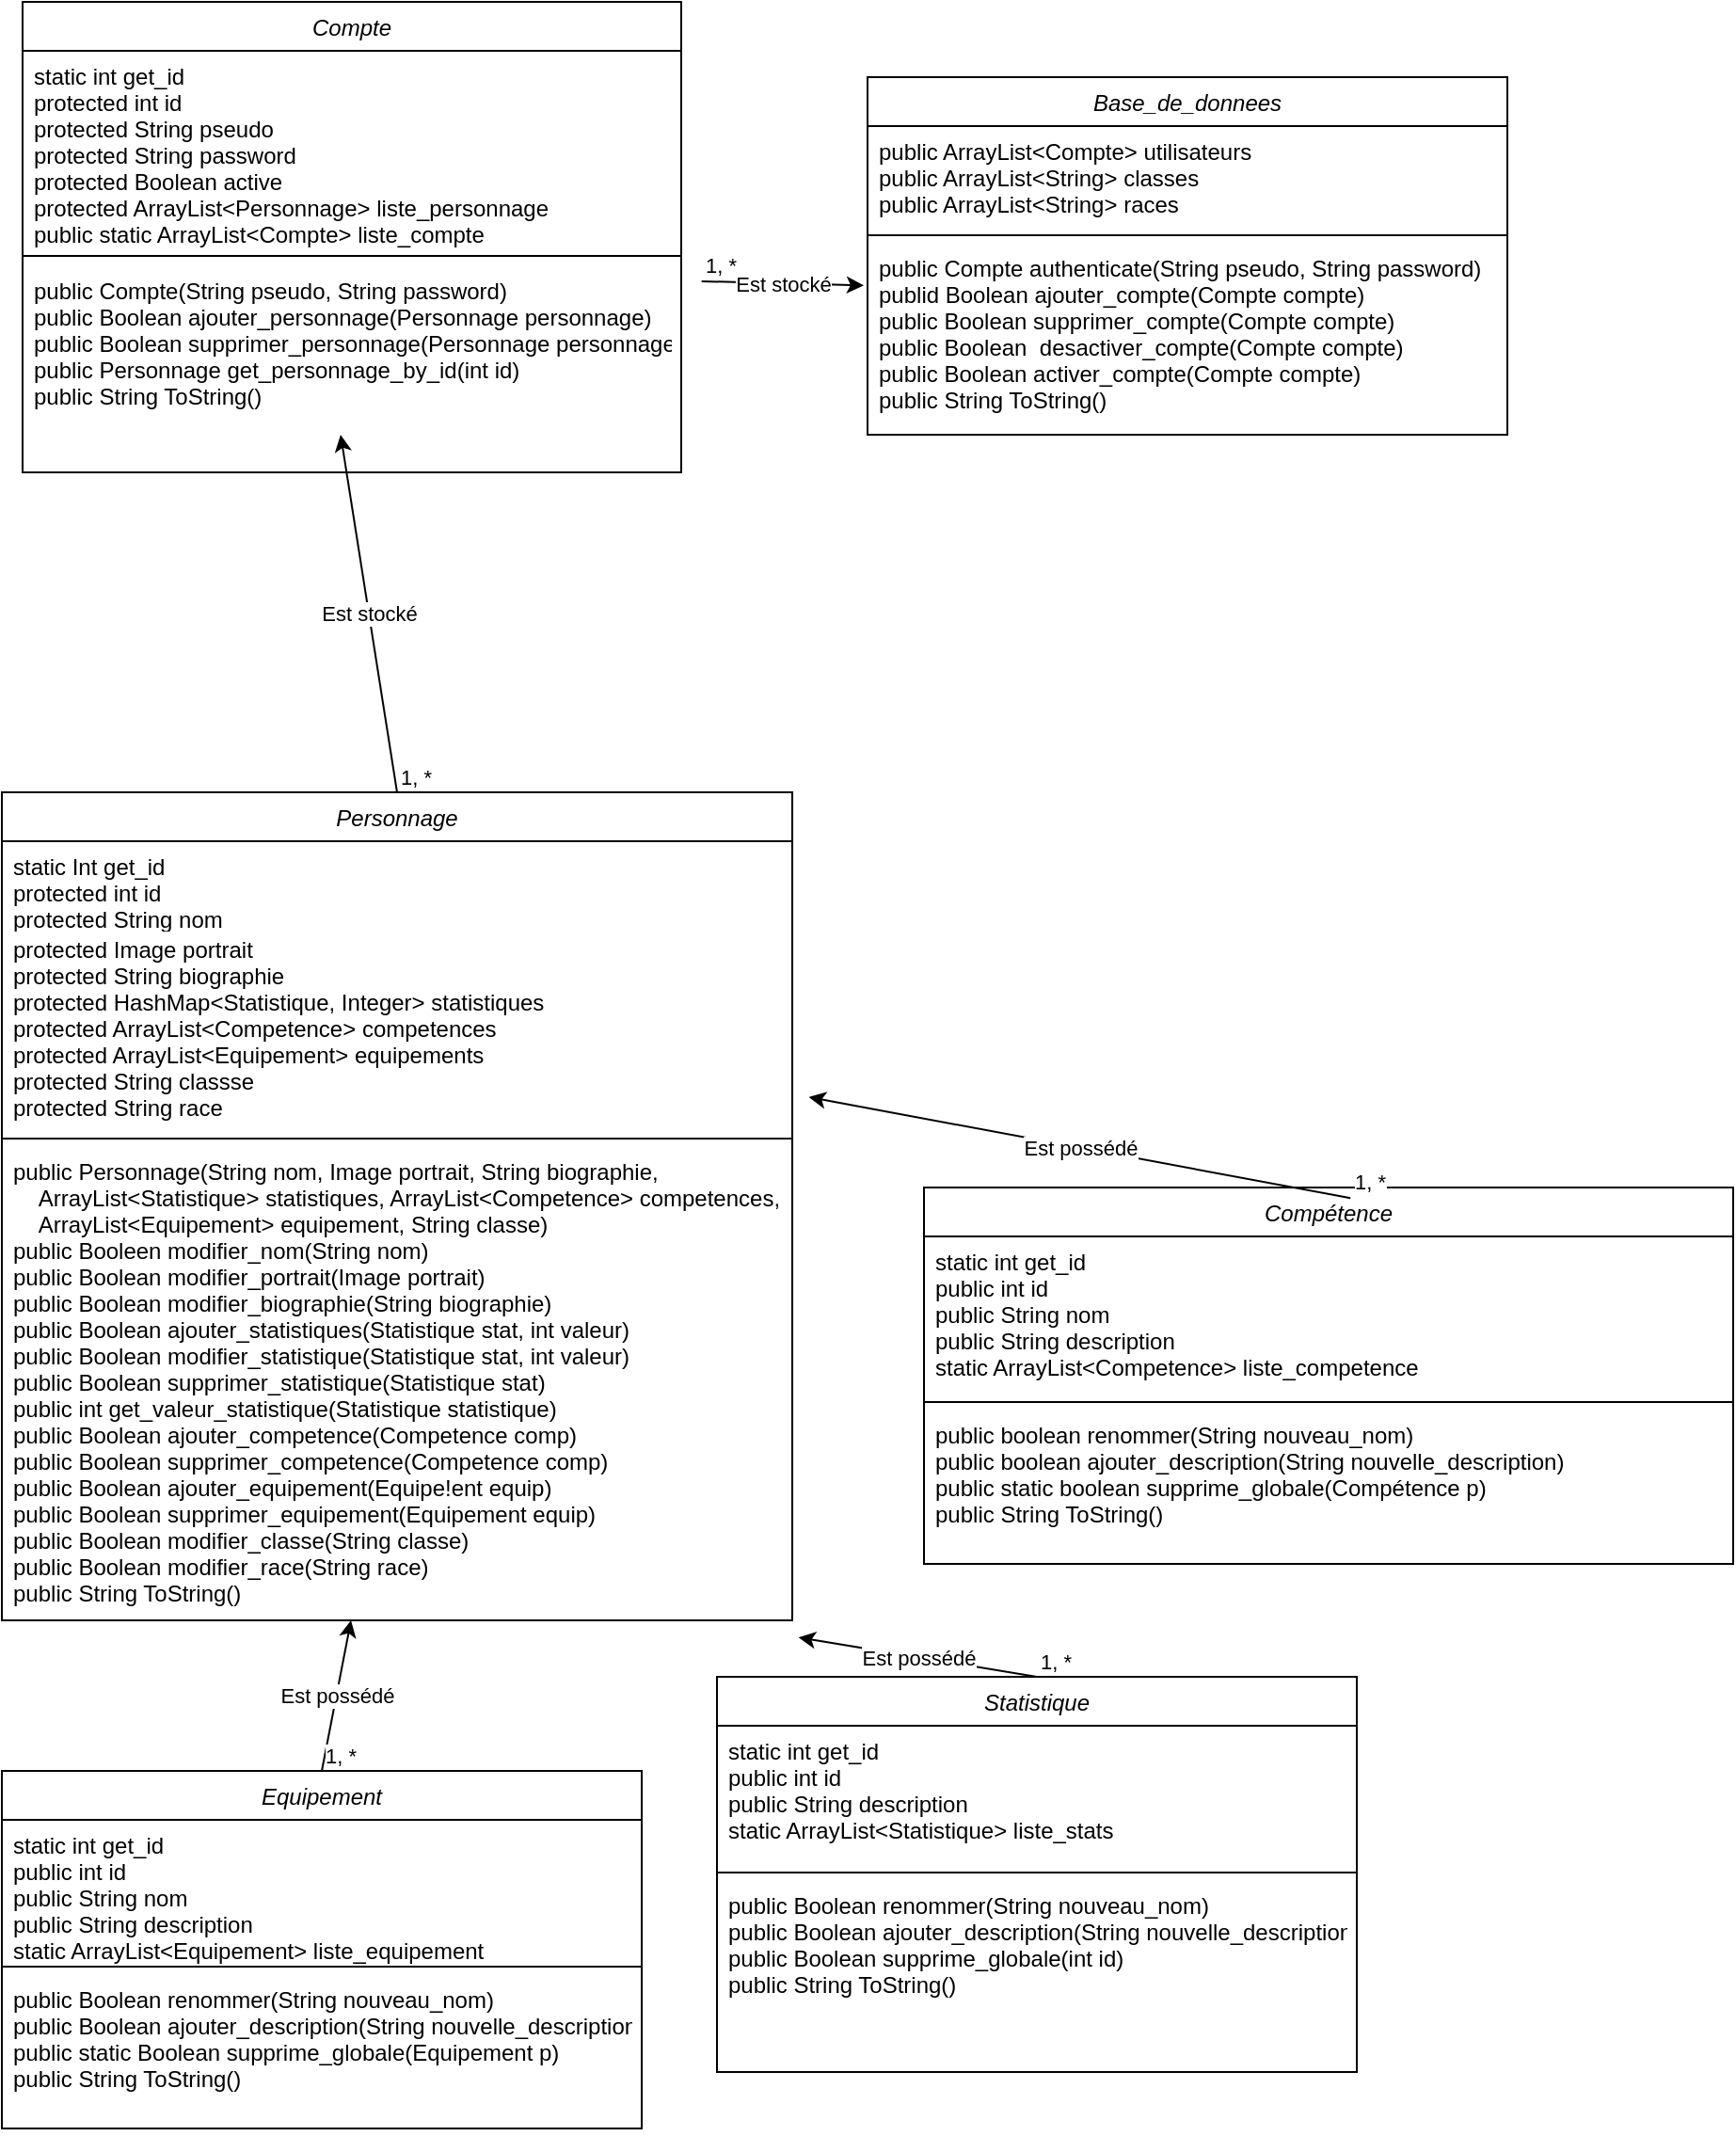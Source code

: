 <mxfile version="26.1.0">
  <diagram name="Page-1" id="15wc1YLHm22dBf-tsg1X">
    <mxGraphModel dx="1674" dy="745" grid="1" gridSize="10" guides="1" tooltips="1" connect="1" arrows="1" fold="1" page="1" pageScale="1" pageWidth="827" pageHeight="1169" math="0" shadow="0">
      <root>
        <mxCell id="0" />
        <mxCell id="1" parent="0" />
        <mxCell id="cU2f4Sk95D5eC3c2W2ez-1" value="Compte" style="swimlane;fontStyle=2;align=center;verticalAlign=top;childLayout=stackLayout;horizontal=1;startSize=26;horizontalStack=0;resizeParent=1;resizeLast=0;collapsible=1;marginBottom=0;rounded=0;shadow=0;strokeWidth=1;" vertex="1" parent="1">
          <mxGeometry x="51" y="140" width="350" height="250" as="geometry">
            <mxRectangle x="230" y="140" width="160" height="26" as="alternateBounds" />
          </mxGeometry>
        </mxCell>
        <mxCell id="cU2f4Sk95D5eC3c2W2ez-2" value="static int get_id&#xa;protected int id&#xa;protected String pseudo&#xa;protected String password&#xa;protected Boolean active&#xa;protected ArrayList&lt;Personnage&gt; liste_personnage&#xa;public static ArrayList&lt;Compte&gt; liste_compte" style="text;align=left;verticalAlign=top;spacingLeft=4;spacingRight=4;overflow=hidden;rotatable=0;points=[[0,0.5],[1,0.5]];portConstraint=eastwest;" vertex="1" parent="cU2f4Sk95D5eC3c2W2ez-1">
          <mxGeometry y="26" width="350" height="104" as="geometry" />
        </mxCell>
        <mxCell id="cU2f4Sk95D5eC3c2W2ez-3" value="" style="line;html=1;strokeWidth=1;align=left;verticalAlign=middle;spacingTop=-1;spacingLeft=3;spacingRight=3;rotatable=0;labelPosition=right;points=[];portConstraint=eastwest;" vertex="1" parent="cU2f4Sk95D5eC3c2W2ez-1">
          <mxGeometry y="130" width="350" height="10" as="geometry" />
        </mxCell>
        <mxCell id="cU2f4Sk95D5eC3c2W2ez-4" value="public Compte(String pseudo, String password)&#xa;public Boolean ajouter_personnage(Personnage personnage)&#xa;public Boolean supprimer_personnage(Personnage personnage)&#xa;public Personnage get_personnage_by_id(int id)&#xa;public String ToString()" style="text;align=left;verticalAlign=top;spacingLeft=4;spacingRight=4;overflow=hidden;rotatable=0;points=[[0,0.5],[1,0.5]];portConstraint=eastwest;" vertex="1" parent="cU2f4Sk95D5eC3c2W2ez-1">
          <mxGeometry y="140" width="350" height="110" as="geometry" />
        </mxCell>
        <mxCell id="cU2f4Sk95D5eC3c2W2ez-5" value="Base_de_donnees" style="swimlane;fontStyle=2;align=center;verticalAlign=top;childLayout=stackLayout;horizontal=1;startSize=26;horizontalStack=0;resizeParent=1;resizeLast=0;collapsible=1;marginBottom=0;rounded=0;shadow=0;strokeWidth=1;" vertex="1" parent="1">
          <mxGeometry x="500" y="180" width="340" height="190" as="geometry">
            <mxRectangle x="470" y="160" width="160" height="26" as="alternateBounds" />
          </mxGeometry>
        </mxCell>
        <mxCell id="cU2f4Sk95D5eC3c2W2ez-6" value="public ArrayList&lt;Compte&gt; utilisateurs&#xa;public ArrayList&lt;String&gt; classes&#xa;public ArrayList&lt;String&gt; races" style="text;align=left;verticalAlign=top;spacingLeft=4;spacingRight=4;overflow=hidden;rotatable=0;points=[[0,0.5],[1,0.5]];portConstraint=eastwest;" vertex="1" parent="cU2f4Sk95D5eC3c2W2ez-5">
          <mxGeometry y="26" width="340" height="54" as="geometry" />
        </mxCell>
        <mxCell id="cU2f4Sk95D5eC3c2W2ez-7" value="" style="line;html=1;strokeWidth=1;align=left;verticalAlign=middle;spacingTop=-1;spacingLeft=3;spacingRight=3;rotatable=0;labelPosition=right;points=[];portConstraint=eastwest;" vertex="1" parent="cU2f4Sk95D5eC3c2W2ez-5">
          <mxGeometry y="80" width="340" height="8" as="geometry" />
        </mxCell>
        <mxCell id="cU2f4Sk95D5eC3c2W2ez-8" value="public Compte authenticate(String pseudo, String password)&#xa;publid Boolean ajouter_compte(Compte compte)&#xa;public Boolean supprimer_compte(Compte compte)&#xa;public Boolean  desactiver_compte(Compte compte)&#xa;public Boolean activer_compte(Compte compte)&#xa;public String ToString()" style="text;align=left;verticalAlign=top;spacingLeft=4;spacingRight=4;overflow=hidden;rotatable=0;points=[[0,0.5],[1,0.5]];portConstraint=eastwest;" vertex="1" parent="cU2f4Sk95D5eC3c2W2ez-5">
          <mxGeometry y="88" width="340" height="102" as="geometry" />
        </mxCell>
        <mxCell id="cU2f4Sk95D5eC3c2W2ez-9" value="Personnage" style="swimlane;fontStyle=2;align=center;verticalAlign=top;childLayout=stackLayout;horizontal=1;startSize=26;horizontalStack=0;resizeParent=1;resizeLast=0;collapsible=1;marginBottom=0;rounded=0;shadow=0;strokeWidth=1;" vertex="1" parent="1">
          <mxGeometry x="40" y="560" width="420" height="440" as="geometry">
            <mxRectangle x="230" y="140" width="160" height="26" as="alternateBounds" />
          </mxGeometry>
        </mxCell>
        <mxCell id="cU2f4Sk95D5eC3c2W2ez-10" value="static Int get_id&#xa;protected int id&#xa;protected String nom" style="text;align=left;verticalAlign=top;spacingLeft=4;spacingRight=4;overflow=hidden;rotatable=0;points=[[0,0.5],[1,0.5]];portConstraint=eastwest;" vertex="1" parent="cU2f4Sk95D5eC3c2W2ez-9">
          <mxGeometry y="26" width="420" height="44" as="geometry" />
        </mxCell>
        <mxCell id="cU2f4Sk95D5eC3c2W2ez-11" value="protected Image portrait&#xa;protected String biographie&#xa;protected HashMap&lt;Statistique, Integer&gt; statistiques&#xa;protected ArrayList&lt;Competence&gt; competences&#xa;protected ArrayList&lt;Equipement&gt; equipements&#xa;protected String classse&#xa;protected String race&#xa; &#xa;" style="text;align=left;verticalAlign=top;spacingLeft=4;spacingRight=4;overflow=hidden;rotatable=0;points=[[0,0.5],[1,0.5]];portConstraint=eastwest;rounded=0;shadow=0;html=0;" vertex="1" parent="cU2f4Sk95D5eC3c2W2ez-9">
          <mxGeometry y="70" width="420" height="110" as="geometry" />
        </mxCell>
        <mxCell id="cU2f4Sk95D5eC3c2W2ez-12" value="" style="line;html=1;strokeWidth=1;align=left;verticalAlign=middle;spacingTop=-1;spacingLeft=3;spacingRight=3;rotatable=0;labelPosition=right;points=[];portConstraint=eastwest;" vertex="1" parent="cU2f4Sk95D5eC3c2W2ez-9">
          <mxGeometry y="180" width="420" height="8" as="geometry" />
        </mxCell>
        <mxCell id="cU2f4Sk95D5eC3c2W2ez-13" value="public Personnage(String nom, Image portrait, String biographie,&#xa;    ArrayList&lt;Statistique&gt; statistiques, ArrayList&lt;Competence&gt; competences,&#xa;    ArrayList&lt;Equipement&gt; equipement, String classe)&#xa;public Booleen modifier_nom(String nom)&#xa;public Boolean modifier_portrait(Image portrait)&#xa;public Boolean modifier_biographie(String biographie)&#xa;public Boolean ajouter_statistiques(Statistique stat, int valeur)&#xa;public Boolean modifier_statistique(Statistique stat, int valeur)&#xa;public Boolean supprimer_statistique(Statistique stat)&#xa;public int get_valeur_statistique(Statistique statistique)&#xa;public Boolean ajouter_competence(Competence comp)&#xa;public Boolean supprimer_competence(Competence comp)&#xa;public Boolean ajouter_equipement(Equipe!ent equip)&#xa;public Boolean supprimer_equipement(Equipement equip)&#xa;public Boolean modifier_classe(String classe)&#xa;public Boolean modifier_race(String race)&#xa;public String ToString()" style="text;align=left;verticalAlign=top;spacingLeft=4;spacingRight=4;overflow=hidden;rotatable=0;points=[[0,0.5],[1,0.5]];portConstraint=eastwest;" vertex="1" parent="cU2f4Sk95D5eC3c2W2ez-9">
          <mxGeometry y="188" width="420" height="252" as="geometry" />
        </mxCell>
        <mxCell id="cU2f4Sk95D5eC3c2W2ez-14" value="Compétence" style="swimlane;fontStyle=2;align=center;verticalAlign=top;childLayout=stackLayout;horizontal=1;startSize=26;horizontalStack=0;resizeParent=1;resizeLast=0;collapsible=1;marginBottom=0;rounded=0;shadow=0;strokeWidth=1;" vertex="1" parent="1">
          <mxGeometry x="530" y="770" width="430" height="200" as="geometry">
            <mxRectangle x="230" y="140" width="160" height="26" as="alternateBounds" />
          </mxGeometry>
        </mxCell>
        <mxCell id="cU2f4Sk95D5eC3c2W2ez-15" value="static int get_id&#xa;public int id&#xa;public String nom&#xa;public String description&#xa;static ArrayList&lt;Competence&gt; liste_competence&#xa;" style="text;align=left;verticalAlign=top;spacingLeft=4;spacingRight=4;overflow=hidden;rotatable=0;points=[[0,0.5],[1,0.5]];portConstraint=eastwest;" vertex="1" parent="cU2f4Sk95D5eC3c2W2ez-14">
          <mxGeometry y="26" width="430" height="84" as="geometry" />
        </mxCell>
        <mxCell id="cU2f4Sk95D5eC3c2W2ez-16" value="" style="line;html=1;strokeWidth=1;align=left;verticalAlign=middle;spacingTop=-1;spacingLeft=3;spacingRight=3;rotatable=0;labelPosition=right;points=[];portConstraint=eastwest;" vertex="1" parent="cU2f4Sk95D5eC3c2W2ez-14">
          <mxGeometry y="110" width="430" height="8" as="geometry" />
        </mxCell>
        <mxCell id="cU2f4Sk95D5eC3c2W2ez-17" value="public boolean renommer(String nouveau_nom)&#xa;public boolean ajouter_description(String nouvelle_description)&#xa;public static boolean supprime_globale(Compétence p)&#xa;public String ToString()" style="text;align=left;verticalAlign=top;spacingLeft=4;spacingRight=4;overflow=hidden;rotatable=0;points=[[0,0.5],[1,0.5]];portConstraint=eastwest;" vertex="1" parent="cU2f4Sk95D5eC3c2W2ez-14">
          <mxGeometry y="118" width="430" height="82" as="geometry" />
        </mxCell>
        <mxCell id="cU2f4Sk95D5eC3c2W2ez-18" value="Statistique" style="swimlane;fontStyle=2;align=center;verticalAlign=top;childLayout=stackLayout;horizontal=1;startSize=26;horizontalStack=0;resizeParent=1;resizeLast=0;collapsible=1;marginBottom=0;rounded=0;shadow=0;strokeWidth=1;" vertex="1" parent="1">
          <mxGeometry x="420" y="1030" width="340" height="210" as="geometry">
            <mxRectangle x="230" y="140" width="160" height="26" as="alternateBounds" />
          </mxGeometry>
        </mxCell>
        <mxCell id="cU2f4Sk95D5eC3c2W2ez-19" value="static int get_id&#xa;public int id&#xa;public String description&#xa;static ArrayList&lt;Statistique&gt; liste_stats" style="text;align=left;verticalAlign=top;spacingLeft=4;spacingRight=4;overflow=hidden;rotatable=0;points=[[0,0.5],[1,0.5]];portConstraint=eastwest;" vertex="1" parent="cU2f4Sk95D5eC3c2W2ez-18">
          <mxGeometry y="26" width="340" height="74" as="geometry" />
        </mxCell>
        <mxCell id="cU2f4Sk95D5eC3c2W2ez-20" value="" style="line;html=1;strokeWidth=1;align=left;verticalAlign=middle;spacingTop=-1;spacingLeft=3;spacingRight=3;rotatable=0;labelPosition=right;points=[];portConstraint=eastwest;" vertex="1" parent="cU2f4Sk95D5eC3c2W2ez-18">
          <mxGeometry y="100" width="340" height="8" as="geometry" />
        </mxCell>
        <mxCell id="cU2f4Sk95D5eC3c2W2ez-21" value="public Boolean renommer(String nouveau_nom)&#xa;public Boolean ajouter_description(String nouvelle_description)&#xa;public Boolean supprime_globale(int id)&#xa;public String ToString()" style="text;align=left;verticalAlign=top;spacingLeft=4;spacingRight=4;overflow=hidden;rotatable=0;points=[[0,0.5],[1,0.5]];portConstraint=eastwest;" vertex="1" parent="cU2f4Sk95D5eC3c2W2ez-18">
          <mxGeometry y="108" width="340" height="102" as="geometry" />
        </mxCell>
        <mxCell id="cU2f4Sk95D5eC3c2W2ez-22" value="Est stocké" style="endArrow=classic;html=1;rounded=0;exitX=1.031;exitY=0.077;exitDx=0;exitDy=0;exitPerimeter=0;entryX=-0.006;entryY=0.222;entryDx=0;entryDy=0;entryPerimeter=0;" edge="1" parent="1" source="cU2f4Sk95D5eC3c2W2ez-4" target="cU2f4Sk95D5eC3c2W2ez-8">
          <mxGeometry relative="1" as="geometry">
            <mxPoint x="380" y="290" as="sourcePoint" />
            <mxPoint x="540" y="290" as="targetPoint" />
          </mxGeometry>
        </mxCell>
        <mxCell id="cU2f4Sk95D5eC3c2W2ez-23" value="1, *" style="edgeLabel;resizable=0;html=1;;align=left;verticalAlign=bottom;" connectable="0" vertex="1" parent="cU2f4Sk95D5eC3c2W2ez-22">
          <mxGeometry x="-1" relative="1" as="geometry" />
        </mxCell>
        <mxCell id="cU2f4Sk95D5eC3c2W2ez-24" value="&lt;div&gt;&lt;br&gt;&lt;/div&gt;&lt;div&gt;&lt;br&gt;&lt;/div&gt;" style="edgeLabel;resizable=0;html=1;;align=right;verticalAlign=bottom;" connectable="0" vertex="1" parent="cU2f4Sk95D5eC3c2W2ez-22">
          <mxGeometry x="1" relative="1" as="geometry" />
        </mxCell>
        <mxCell id="cU2f4Sk95D5eC3c2W2ez-25" value="Est stocké" style="endArrow=classic;html=1;rounded=0;exitX=0.5;exitY=0;exitDx=0;exitDy=0;" edge="1" parent="1" source="cU2f4Sk95D5eC3c2W2ez-9">
          <mxGeometry relative="1" as="geometry">
            <mxPoint x="100" y="493" as="sourcePoint" />
            <mxPoint x="220" y="370" as="targetPoint" />
          </mxGeometry>
        </mxCell>
        <mxCell id="cU2f4Sk95D5eC3c2W2ez-26" value="1, *" style="edgeLabel;resizable=0;html=1;;align=left;verticalAlign=bottom;" connectable="0" vertex="1" parent="cU2f4Sk95D5eC3c2W2ez-25">
          <mxGeometry x="-1" relative="1" as="geometry" />
        </mxCell>
        <mxCell id="cU2f4Sk95D5eC3c2W2ez-27" value="&lt;div&gt;&lt;br&gt;&lt;/div&gt;&lt;div&gt;&lt;br&gt;&lt;/div&gt;" style="edgeLabel;resizable=0;html=1;;align=right;verticalAlign=bottom;" connectable="0" vertex="1" parent="cU2f4Sk95D5eC3c2W2ez-25">
          <mxGeometry x="1" relative="1" as="geometry" />
        </mxCell>
        <mxCell id="cU2f4Sk95D5eC3c2W2ez-28" value="Est possédé" style="endArrow=classic;html=1;rounded=0;exitX=0.5;exitY=0;exitDx=0;exitDy=0;" edge="1" parent="1" source="cU2f4Sk95D5eC3c2W2ez-37" target="cU2f4Sk95D5eC3c2W2ez-13">
          <mxGeometry relative="1" as="geometry">
            <mxPoint x="250" y="1000" as="sourcePoint" />
            <mxPoint x="220" y="930" as="targetPoint" />
          </mxGeometry>
        </mxCell>
        <mxCell id="cU2f4Sk95D5eC3c2W2ez-29" value="1, *" style="edgeLabel;resizable=0;html=1;;align=left;verticalAlign=bottom;" connectable="0" vertex="1" parent="cU2f4Sk95D5eC3c2W2ez-28">
          <mxGeometry x="-1" relative="1" as="geometry" />
        </mxCell>
        <mxCell id="cU2f4Sk95D5eC3c2W2ez-30" value="&lt;div&gt;&lt;br&gt;&lt;/div&gt;&lt;div&gt;&lt;br&gt;&lt;/div&gt;" style="edgeLabel;resizable=0;html=1;;align=right;verticalAlign=bottom;" connectable="0" vertex="1" parent="cU2f4Sk95D5eC3c2W2ez-28">
          <mxGeometry x="1" relative="1" as="geometry" />
        </mxCell>
        <mxCell id="cU2f4Sk95D5eC3c2W2ez-31" value="Est possédé" style="endArrow=classic;html=1;rounded=0;exitX=0.527;exitY=0.028;exitDx=0;exitDy=0;entryX=1.021;entryY=0.836;entryDx=0;entryDy=0;entryPerimeter=0;exitPerimeter=0;" edge="1" parent="1" source="cU2f4Sk95D5eC3c2W2ez-14" target="cU2f4Sk95D5eC3c2W2ez-11">
          <mxGeometry relative="1" as="geometry">
            <mxPoint x="517" y="770" as="sourcePoint" />
            <mxPoint x="487" y="650" as="targetPoint" />
          </mxGeometry>
        </mxCell>
        <mxCell id="cU2f4Sk95D5eC3c2W2ez-32" value="1, *" style="edgeLabel;resizable=0;html=1;;align=left;verticalAlign=bottom;" connectable="0" vertex="1" parent="cU2f4Sk95D5eC3c2W2ez-31">
          <mxGeometry x="-1" relative="1" as="geometry" />
        </mxCell>
        <mxCell id="cU2f4Sk95D5eC3c2W2ez-33" value="&lt;div&gt;&lt;br&gt;&lt;/div&gt;&lt;div&gt;&lt;br&gt;&lt;/div&gt;" style="edgeLabel;resizable=0;html=1;;align=right;verticalAlign=bottom;" connectable="0" vertex="1" parent="cU2f4Sk95D5eC3c2W2ez-31">
          <mxGeometry x="1" relative="1" as="geometry" />
        </mxCell>
        <mxCell id="cU2f4Sk95D5eC3c2W2ez-34" value="Est possédé" style="endArrow=classic;html=1;rounded=0;exitX=0.5;exitY=0;exitDx=0;exitDy=0;entryX=1.008;entryY=1.036;entryDx=0;entryDy=0;entryPerimeter=0;" edge="1" parent="1" source="cU2f4Sk95D5eC3c2W2ez-18" target="cU2f4Sk95D5eC3c2W2ez-13">
          <mxGeometry relative="1" as="geometry">
            <mxPoint x="710" y="941" as="sourcePoint" />
            <mxPoint x="680" y="821" as="targetPoint" />
          </mxGeometry>
        </mxCell>
        <mxCell id="cU2f4Sk95D5eC3c2W2ez-35" value="1, *" style="edgeLabel;resizable=0;html=1;;align=left;verticalAlign=bottom;" connectable="0" vertex="1" parent="cU2f4Sk95D5eC3c2W2ez-34">
          <mxGeometry x="-1" relative="1" as="geometry" />
        </mxCell>
        <mxCell id="cU2f4Sk95D5eC3c2W2ez-36" value="&lt;div&gt;&lt;br&gt;&lt;/div&gt;&lt;div&gt;&lt;br&gt;&lt;/div&gt;" style="edgeLabel;resizable=0;html=1;;align=right;verticalAlign=bottom;" connectable="0" vertex="1" parent="cU2f4Sk95D5eC3c2W2ez-34">
          <mxGeometry x="1" relative="1" as="geometry" />
        </mxCell>
        <mxCell id="cU2f4Sk95D5eC3c2W2ez-37" value="Equipement" style="swimlane;fontStyle=2;align=center;verticalAlign=top;childLayout=stackLayout;horizontal=1;startSize=26;horizontalStack=0;resizeParent=1;resizeLast=0;collapsible=1;marginBottom=0;rounded=0;shadow=0;strokeWidth=1;" vertex="1" parent="1">
          <mxGeometry x="40" y="1080" width="340" height="190" as="geometry">
            <mxRectangle x="230" y="140" width="160" height="26" as="alternateBounds" />
          </mxGeometry>
        </mxCell>
        <mxCell id="cU2f4Sk95D5eC3c2W2ez-38" value="static int get_id&#xa;public int id&#xa;public String nom&#xa;public String description&#xa;static ArrayList&lt;Equipement&gt; liste_equipement" style="text;align=left;verticalAlign=top;spacingLeft=4;spacingRight=4;overflow=hidden;rotatable=0;points=[[0,0.5],[1,0.5]];portConstraint=eastwest;" vertex="1" parent="cU2f4Sk95D5eC3c2W2ez-37">
          <mxGeometry y="26" width="340" height="74" as="geometry" />
        </mxCell>
        <mxCell id="cU2f4Sk95D5eC3c2W2ez-39" value="" style="line;html=1;strokeWidth=1;align=left;verticalAlign=middle;spacingTop=-1;spacingLeft=3;spacingRight=3;rotatable=0;labelPosition=right;points=[];portConstraint=eastwest;" vertex="1" parent="cU2f4Sk95D5eC3c2W2ez-37">
          <mxGeometry y="100" width="340" height="8" as="geometry" />
        </mxCell>
        <mxCell id="cU2f4Sk95D5eC3c2W2ez-40" value="public Boolean renommer(String nouveau_nom)&#xa;public Boolean ajouter_description(String nouvelle_description)&#xa;public static Boolean supprime_globale(Equipement p)&#xa;public String ToString()" style="text;align=left;verticalAlign=top;spacingLeft=4;spacingRight=4;overflow=hidden;rotatable=0;points=[[0,0.5],[1,0.5]];portConstraint=eastwest;" vertex="1" parent="cU2f4Sk95D5eC3c2W2ez-37">
          <mxGeometry y="108" width="340" height="82" as="geometry" />
        </mxCell>
      </root>
    </mxGraphModel>
  </diagram>
</mxfile>
